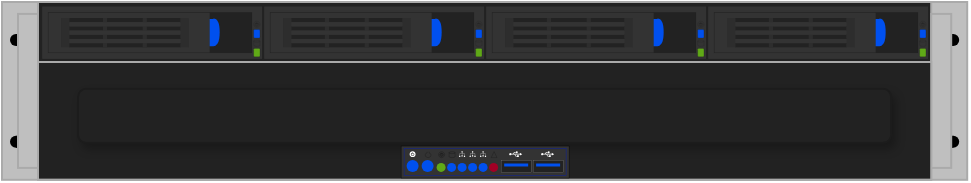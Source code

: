 <mxfile version="24.4.0" type="device">
  <diagram name="Page-1" id="KZN-zyBD-0XipZeYQRDT">
    <mxGraphModel dx="572" dy="331" grid="1" gridSize="10" guides="1" tooltips="1" connect="1" arrows="1" fold="1" page="1" pageScale="1" pageWidth="500" pageHeight="200" math="0" shadow="0">
      <root>
        <mxCell id="0" />
        <mxCell id="1" parent="0" />
        <mxCell id="yyGTJ8SKnHVZ-51QReyp-6704" value="" style="group" vertex="1" connectable="0" parent="1">
          <mxGeometry x="9" y="56" width="482.6" height="88.9" as="geometry" />
        </mxCell>
        <mxCell id="9eh16xiQdjSHdPkHuFP6-378" value="" style="rounded=0;whiteSpace=wrap;html=1;strokeColor=#aaaaaa;fillColor=#bfbfbf;strokeWidth=1;container=0;part=1;movable=1;resizable=1;rotatable=1;deletable=1;editable=1;locked=0;connectable=1;" parent="yyGTJ8SKnHVZ-51QReyp-6704" vertex="1">
          <mxGeometry width="482.6" height="88.9" as="geometry" />
        </mxCell>
        <mxCell id="9eh16xiQdjSHdPkHuFP6-379" value="" style="rounded=0;whiteSpace=wrap;html=1;strokeColor=#aaaaaa;fillColor=#222222;strokeWidth=1;movable=1;resizable=1;rotatable=1;deletable=1;editable=1;locked=0;connectable=1;container=0;" parent="yyGTJ8SKnHVZ-51QReyp-6704" vertex="1">
          <mxGeometry x="18" width="446.6" height="88.9" as="geometry" />
        </mxCell>
        <mxCell id="yyGTJ8SKnHVZ-51QReyp-1" value="" style="group" vertex="1" connectable="0" parent="yyGTJ8SKnHVZ-51QReyp-6704">
          <mxGeometry x="4" y="5.95" width="14.0" height="77" as="geometry" />
        </mxCell>
        <mxCell id="jP2WbbBxQBNUkDRbYnSl-226" value="" style="group" parent="yyGTJ8SKnHVZ-51QReyp-1" vertex="1" connectable="0">
          <mxGeometry x="0.004" y="60.95" width="10" height="6" as="geometry" />
        </mxCell>
        <mxCell id="jP2WbbBxQBNUkDRbYnSl-227" value="" style="rounded=0;whiteSpace=wrap;html=1;fillColor=#000000;fontColor=#ffffff;strokeColor=none;container=0;" parent="jP2WbbBxQBNUkDRbYnSl-226" vertex="1">
          <mxGeometry x="3" width="4" height="6" as="geometry" />
        </mxCell>
        <mxCell id="jP2WbbBxQBNUkDRbYnSl-228" value="" style="ellipse;whiteSpace=wrap;html=1;aspect=fixed;strokeColor=none;fillColor=#000000;" parent="jP2WbbBxQBNUkDRbYnSl-226" vertex="1">
          <mxGeometry x="4" width="6" height="6" as="geometry" />
        </mxCell>
        <mxCell id="jP2WbbBxQBNUkDRbYnSl-229" value="" style="ellipse;whiteSpace=wrap;html=1;aspect=fixed;strokeColor=none;fillColor=#000000;" parent="jP2WbbBxQBNUkDRbYnSl-226" vertex="1">
          <mxGeometry width="6" height="6" as="geometry" />
        </mxCell>
        <mxCell id="jP2WbbBxQBNUkDRbYnSl-230" value="" style="group" parent="yyGTJ8SKnHVZ-51QReyp-1" vertex="1" connectable="0">
          <mxGeometry y="10.05" width="10" height="6" as="geometry" />
        </mxCell>
        <mxCell id="jP2WbbBxQBNUkDRbYnSl-231" value="" style="rounded=0;whiteSpace=wrap;html=1;fillColor=#000000;fontColor=#ffffff;strokeColor=none;container=0;" parent="jP2WbbBxQBNUkDRbYnSl-230" vertex="1">
          <mxGeometry x="3" width="4" height="6" as="geometry" />
        </mxCell>
        <mxCell id="jP2WbbBxQBNUkDRbYnSl-232" value="" style="ellipse;whiteSpace=wrap;html=1;aspect=fixed;strokeColor=none;fillColor=#000000;" parent="jP2WbbBxQBNUkDRbYnSl-230" vertex="1">
          <mxGeometry x="4" width="6" height="6" as="geometry" />
        </mxCell>
        <mxCell id="jP2WbbBxQBNUkDRbYnSl-233" value="" style="ellipse;whiteSpace=wrap;html=1;aspect=fixed;strokeColor=none;fillColor=#000000;" parent="jP2WbbBxQBNUkDRbYnSl-230" vertex="1">
          <mxGeometry width="6" height="6" as="geometry" />
        </mxCell>
        <mxCell id="jP2WbbBxQBNUkDRbYnSl-206" value="" style="rounded=0;whiteSpace=wrap;html=1;strokeColor=#aaaaaa;fillColor=#bfbfbf;strokeWidth=1;movable=1;resizable=1;rotatable=1;deletable=1;editable=1;locked=0;connectable=1;container=0;" parent="yyGTJ8SKnHVZ-51QReyp-1" vertex="1">
          <mxGeometry x="4.0" width="10" height="77" as="geometry" />
        </mxCell>
        <mxCell id="yyGTJ8SKnHVZ-51QReyp-3" value="" style="group" vertex="1" connectable="0" parent="yyGTJ8SKnHVZ-51QReyp-6704">
          <mxGeometry x="468.596" y="16" width="10" height="6" as="geometry" />
        </mxCell>
        <mxCell id="yyGTJ8SKnHVZ-51QReyp-4" value="" style="rounded=0;whiteSpace=wrap;html=1;fillColor=#000000;fontColor=#ffffff;strokeColor=none;container=0;" vertex="1" parent="yyGTJ8SKnHVZ-51QReyp-3">
          <mxGeometry x="3" width="4" height="6" as="geometry" />
        </mxCell>
        <mxCell id="yyGTJ8SKnHVZ-51QReyp-5" value="" style="ellipse;whiteSpace=wrap;html=1;aspect=fixed;strokeColor=none;fillColor=#000000;" vertex="1" parent="yyGTJ8SKnHVZ-51QReyp-3">
          <mxGeometry x="4" width="6" height="6" as="geometry" />
        </mxCell>
        <mxCell id="yyGTJ8SKnHVZ-51QReyp-6" value="" style="ellipse;whiteSpace=wrap;html=1;aspect=fixed;strokeColor=none;fillColor=#000000;" vertex="1" parent="yyGTJ8SKnHVZ-51QReyp-3">
          <mxGeometry width="6" height="6" as="geometry" />
        </mxCell>
        <mxCell id="yyGTJ8SKnHVZ-51QReyp-7" value="" style="group" vertex="1" connectable="0" parent="yyGTJ8SKnHVZ-51QReyp-6704">
          <mxGeometry x="468.6" y="66.9" width="10" height="6" as="geometry" />
        </mxCell>
        <mxCell id="yyGTJ8SKnHVZ-51QReyp-8" value="" style="rounded=0;whiteSpace=wrap;html=1;fillColor=#000000;fontColor=#ffffff;strokeColor=none;container=0;" vertex="1" parent="yyGTJ8SKnHVZ-51QReyp-7">
          <mxGeometry x="3" width="4" height="6" as="geometry" />
        </mxCell>
        <mxCell id="yyGTJ8SKnHVZ-51QReyp-9" value="" style="ellipse;whiteSpace=wrap;html=1;aspect=fixed;strokeColor=none;fillColor=#000000;" vertex="1" parent="yyGTJ8SKnHVZ-51QReyp-7">
          <mxGeometry x="4" width="6" height="6" as="geometry" />
        </mxCell>
        <mxCell id="yyGTJ8SKnHVZ-51QReyp-10" value="" style="ellipse;whiteSpace=wrap;html=1;aspect=fixed;strokeColor=none;fillColor=#000000;" vertex="1" parent="yyGTJ8SKnHVZ-51QReyp-7">
          <mxGeometry width="6" height="6" as="geometry" />
        </mxCell>
        <mxCell id="yyGTJ8SKnHVZ-51QReyp-11" value="" style="rounded=0;whiteSpace=wrap;html=1;strokeColor=#aaaaaa;fillColor=#bfbfbf;strokeWidth=1;movable=1;resizable=1;rotatable=1;deletable=1;editable=1;locked=0;connectable=1;container=0;" vertex="1" parent="yyGTJ8SKnHVZ-51QReyp-6704">
          <mxGeometry x="464.6" y="5.95" width="10" height="77" as="geometry" />
        </mxCell>
        <mxCell id="yyGTJ8SKnHVZ-51QReyp-12" value="" style="group" vertex="1" connectable="0" parent="yyGTJ8SKnHVZ-51QReyp-6704">
          <mxGeometry x="19.83" y="2" width="442.95" height="26.179" as="geometry" />
        </mxCell>
        <mxCell id="jP2WbbBxQBNUkDRbYnSl-509" value="" style="rounded=0;whiteSpace=wrap;html=1;strokeColor=none;fillColor=#333333;strokeWidth=0.5;movable=1;resizable=1;rotatable=1;deletable=1;editable=1;locked=0;connectable=1;container=0;" parent="yyGTJ8SKnHVZ-51QReyp-12" vertex="1">
          <mxGeometry width="109.952" height="26.179" as="geometry" />
        </mxCell>
        <mxCell id="jP2WbbBxQBNUkDRbYnSl-510" value="" style="rounded=0;whiteSpace=wrap;html=1;strokeColor=#222222;fillColor=#222222;strokeWidth=0.5;movable=1;resizable=1;rotatable=1;deletable=1;editable=1;locked=0;connectable=1;container=0;" parent="yyGTJ8SKnHVZ-51QReyp-12" vertex="1">
          <mxGeometry x="3.141" y="3.142" width="101.575" height="19.896" as="geometry" />
        </mxCell>
        <mxCell id="jP2WbbBxQBNUkDRbYnSl-511" value="" style="rounded=1;whiteSpace=wrap;html=1;strokeColor=#222222;rotation=0;fillColor=#60a917;fontColor=#ffffff;movable=1;resizable=1;rotatable=1;deletable=1;editable=1;locked=0;connectable=1;container=0;direction=south;strokeWidth=0.1;" parent="yyGTJ8SKnHVZ-51QReyp-12" vertex="1">
          <mxGeometry x="105.763" y="20.943" width="3.141" height="4.189" as="geometry" />
        </mxCell>
        <mxCell id="jP2WbbBxQBNUkDRbYnSl-512" value="" style="rounded=1;whiteSpace=wrap;html=1;strokeColor=#222222;rotation=0;fillColor=#0050ef;fontColor=#ffffff;movable=1;resizable=1;rotatable=1;deletable=1;editable=1;locked=0;connectable=1;container=0;direction=south;strokeWidth=0.1;" parent="yyGTJ8SKnHVZ-51QReyp-12" vertex="1">
          <mxGeometry x="105.763" y="11.519" width="3.141" height="4.189" as="geometry" />
        </mxCell>
        <mxCell id="jP2WbbBxQBNUkDRbYnSl-513" value="" style="rounded=1;whiteSpace=wrap;html=1;strokeColor=none;fillColor=#0050ef;strokeWidth=0.5;fontColor=#ffffff;glass=0;movable=1;resizable=1;rotatable=1;deletable=1;editable=1;locked=0;connectable=1;container=0;" parent="yyGTJ8SKnHVZ-51QReyp-12" vertex="1">
          <mxGeometry x="78.537" y="6.283" width="8.377" height="13.613" as="geometry" />
        </mxCell>
        <mxCell id="jP2WbbBxQBNUkDRbYnSl-514" value="" style="shape=or;whiteSpace=wrap;html=1;fillColor=#0050ef;fontColor=#ffffff;strokeColor=none;movable=1;resizable=1;rotatable=1;deletable=1;editable=1;locked=0;connectable=1;container=0;" parent="yyGTJ8SKnHVZ-51QReyp-12" vertex="1">
          <mxGeometry x="85.867" y="6.283" width="3.141" height="13.613" as="geometry" />
        </mxCell>
        <mxCell id="jP2WbbBxQBNUkDRbYnSl-515" value="" style="sketch=0;html=1;strokeColor=#222222;shadow=0;fillColor=none;verticalAlign=top;labelPosition=center;verticalLabelPosition=bottom;shape=mxgraph.gcp2.a7_power;gradientColor=none;strokeWidth=0.1;movable=1;resizable=1;rotatable=1;deletable=1;editable=1;locked=0;connectable=1;container=0;" parent="yyGTJ8SKnHVZ-51QReyp-12" vertex="1">
          <mxGeometry x="105.763" y="7.33" width="3.141" height="3.142" as="geometry" />
        </mxCell>
        <mxCell id="jP2WbbBxQBNUkDRbYnSl-516" value="" style="strokeWidth=0.1;html=1;shape=mxgraph.flowchart.database;whiteSpace=wrap;strokeColor=#222222;fillColor=none;movable=1;resizable=1;rotatable=1;deletable=1;editable=1;locked=0;connectable=1;container=0;" parent="yyGTJ8SKnHVZ-51QReyp-12" vertex="1">
          <mxGeometry x="105.763" y="16.755" width="3.141" height="3.142" as="geometry" />
        </mxCell>
        <mxCell id="jP2WbbBxQBNUkDRbYnSl-517" value="" style="rounded=0;whiteSpace=wrap;html=1;strokeColor=none;fillColor=#333333;strokeWidth=0.5;movable=1;resizable=1;rotatable=1;deletable=1;editable=1;locked=0;connectable=1;container=0;" parent="yyGTJ8SKnHVZ-51QReyp-12" vertex="1">
          <mxGeometry x="3.141" y="3.142" width="80.632" height="19.896" as="geometry" />
        </mxCell>
        <mxCell id="jP2WbbBxQBNUkDRbYnSl-518" value="" style="rounded=0;whiteSpace=wrap;html=1;strokeColor=none;fillColor=#2D2D2D;strokeWidth=0.2;movable=1;resizable=1;rotatable=1;deletable=1;editable=1;locked=0;connectable=1;container=0;" parent="yyGTJ8SKnHVZ-51QReyp-12" vertex="1">
          <mxGeometry x="69.113" y="5.759" width="4.189" height="14.66" as="geometry" />
        </mxCell>
        <mxCell id="jP2WbbBxQBNUkDRbYnSl-519" value="" style="rounded=0;whiteSpace=wrap;html=1;strokeColor=none;fillColor=#2D2D2D;strokeWidth=0.2;movable=1;resizable=1;rotatable=1;deletable=1;editable=1;locked=0;connectable=1;container=0;" parent="yyGTJ8SKnHVZ-51QReyp-12" vertex="1">
          <mxGeometry x="9.424" y="5.759" width="4.189" height="14.66" as="geometry" />
        </mxCell>
        <mxCell id="jP2WbbBxQBNUkDRbYnSl-520" value="" style="rounded=0;whiteSpace=wrap;html=1;strokeColor=none;fillColor=#222222;strokeWidth=0.2;movable=1;resizable=1;rotatable=1;deletable=1;editable=1;locked=0;connectable=1;container=0;" parent="yyGTJ8SKnHVZ-51QReyp-12" vertex="1">
          <mxGeometry x="13.613" y="5.759" width="55.5" height="2.094" as="geometry" />
        </mxCell>
        <mxCell id="jP2WbbBxQBNUkDRbYnSl-521" value="" style="rounded=0;whiteSpace=wrap;html=1;strokeColor=none;fillColor=#222222;strokeWidth=0.2;movable=1;resizable=1;rotatable=1;deletable=1;editable=1;locked=0;connectable=1;container=0;" parent="yyGTJ8SKnHVZ-51QReyp-12" vertex="1">
          <mxGeometry x="13.613" y="9.948" width="55.5" height="2.094" as="geometry" />
        </mxCell>
        <mxCell id="jP2WbbBxQBNUkDRbYnSl-522" value="" style="rounded=0;whiteSpace=wrap;html=1;strokeColor=none;fillColor=#222222;strokeWidth=0.2;movable=1;resizable=1;rotatable=1;deletable=1;editable=1;locked=0;connectable=1;container=0;" parent="yyGTJ8SKnHVZ-51QReyp-12" vertex="1">
          <mxGeometry x="13.613" y="14.137" width="55.5" height="2.094" as="geometry" />
        </mxCell>
        <mxCell id="jP2WbbBxQBNUkDRbYnSl-523" value="" style="rounded=0;whiteSpace=wrap;html=1;strokeColor=none;fillColor=#222222;strokeWidth=0.2;movable=1;resizable=1;rotatable=1;deletable=1;editable=1;locked=0;connectable=1;container=0;" parent="yyGTJ8SKnHVZ-51QReyp-12" vertex="1">
          <mxGeometry x="13.613" y="18.325" width="55.5" height="2.094" as="geometry" />
        </mxCell>
        <mxCell id="jP2WbbBxQBNUkDRbYnSl-524" value="" style="rounded=0;whiteSpace=wrap;html=1;strokeColor=none;fillColor=#2D2D2D;strokeWidth=0.2;movable=1;resizable=1;rotatable=1;deletable=1;editable=1;locked=0;connectable=1;container=0;" parent="yyGTJ8SKnHVZ-51QReyp-12" vertex="1">
          <mxGeometry x="30.368" y="5.759" width="2.094" height="14.66" as="geometry" />
        </mxCell>
        <mxCell id="jP2WbbBxQBNUkDRbYnSl-525" value="" style="rounded=0;whiteSpace=wrap;html=1;strokeColor=none;fillColor=#2D2D2D;strokeWidth=0.2;movable=1;resizable=1;rotatable=1;deletable=1;editable=1;locked=0;connectable=1;container=0;" parent="yyGTJ8SKnHVZ-51QReyp-12" vertex="1">
          <mxGeometry x="50.264" y="5.759" width="2.094" height="14.66" as="geometry" />
        </mxCell>
        <mxCell id="jP2WbbBxQBNUkDRbYnSl-526" value="" style="rounded=0;whiteSpace=wrap;html=1;strokeColor=none;fillColor=#333333;strokeWidth=0.5;movable=1;resizable=1;rotatable=1;deletable=1;editable=1;locked=0;connectable=1;container=0;" parent="yyGTJ8SKnHVZ-51QReyp-12" vertex="1">
          <mxGeometry x="13.613" y="16.231" width="55.5" height="2.094" as="geometry" />
        </mxCell>
        <mxCell id="jP2WbbBxQBNUkDRbYnSl-527" value="" style="rounded=0;whiteSpace=wrap;html=1;strokeColor=none;fillColor=#333333;strokeWidth=0.5;movable=1;resizable=1;rotatable=1;deletable=1;editable=1;locked=0;connectable=1;container=0;" parent="yyGTJ8SKnHVZ-51QReyp-12" vertex="1">
          <mxGeometry x="13.613" y="12.042" width="55.5" height="2.094" as="geometry" />
        </mxCell>
        <mxCell id="jP2WbbBxQBNUkDRbYnSl-528" value="" style="rounded=0;whiteSpace=wrap;html=1;strokeColor=none;fillColor=#333333;strokeWidth=0.5;movable=1;resizable=1;rotatable=1;deletable=1;editable=1;locked=0;connectable=1;container=0;" parent="yyGTJ8SKnHVZ-51QReyp-12" vertex="1">
          <mxGeometry x="13.613" y="7.854" width="55.5" height="2.094" as="geometry" />
        </mxCell>
        <mxCell id="jP2WbbBxQBNUkDRbYnSl-530" value="" style="rounded=0;whiteSpace=wrap;html=1;strokeColor=none;fillColor=#333333;strokeWidth=0.5;movable=1;resizable=1;rotatable=1;deletable=1;editable=1;locked=0;connectable=1;container=0;" parent="yyGTJ8SKnHVZ-51QReyp-12" vertex="1">
          <mxGeometry x="110.999" width="109.952" height="26.179" as="geometry" />
        </mxCell>
        <mxCell id="jP2WbbBxQBNUkDRbYnSl-531" value="" style="rounded=0;whiteSpace=wrap;html=1;strokeColor=#222222;fillColor=#222222;strokeWidth=0.5;movable=1;resizable=1;rotatable=1;deletable=1;editable=1;locked=0;connectable=1;container=0;" parent="yyGTJ8SKnHVZ-51QReyp-12" vertex="1">
          <mxGeometry x="114.141" y="3.142" width="101.575" height="19.896" as="geometry" />
        </mxCell>
        <mxCell id="jP2WbbBxQBNUkDRbYnSl-532" value="" style="rounded=1;whiteSpace=wrap;html=1;strokeColor=#222222;rotation=0;fillColor=#60a917;fontColor=#ffffff;movable=1;resizable=1;rotatable=1;deletable=1;editable=1;locked=0;connectable=1;container=0;direction=south;strokeWidth=0.1;" parent="yyGTJ8SKnHVZ-51QReyp-12" vertex="1">
          <mxGeometry x="216.763" y="20.943" width="3.141" height="4.189" as="geometry" />
        </mxCell>
        <mxCell id="jP2WbbBxQBNUkDRbYnSl-533" value="" style="rounded=1;whiteSpace=wrap;html=1;strokeColor=#222222;rotation=0;fillColor=#0050ef;fontColor=#ffffff;movable=1;resizable=1;rotatable=1;deletable=1;editable=1;locked=0;connectable=1;container=0;direction=south;strokeWidth=0.1;" parent="yyGTJ8SKnHVZ-51QReyp-12" vertex="1">
          <mxGeometry x="216.763" y="11.519" width="3.141" height="4.189" as="geometry" />
        </mxCell>
        <mxCell id="jP2WbbBxQBNUkDRbYnSl-534" value="" style="rounded=1;whiteSpace=wrap;html=1;strokeColor=none;fillColor=#0050ef;strokeWidth=0.5;fontColor=#ffffff;glass=0;movable=1;resizable=1;rotatable=1;deletable=1;editable=1;locked=0;connectable=1;container=0;" parent="yyGTJ8SKnHVZ-51QReyp-12" vertex="1">
          <mxGeometry x="189.537" y="6.283" width="8.377" height="13.613" as="geometry" />
        </mxCell>
        <mxCell id="jP2WbbBxQBNUkDRbYnSl-535" value="" style="shape=or;whiteSpace=wrap;html=1;fillColor=#0050ef;fontColor=#ffffff;strokeColor=none;movable=1;resizable=1;rotatable=1;deletable=1;editable=1;locked=0;connectable=1;container=0;" parent="yyGTJ8SKnHVZ-51QReyp-12" vertex="1">
          <mxGeometry x="196.867" y="6.283" width="3.141" height="13.613" as="geometry" />
        </mxCell>
        <mxCell id="jP2WbbBxQBNUkDRbYnSl-536" value="" style="sketch=0;html=1;strokeColor=#222222;shadow=0;fillColor=none;verticalAlign=top;labelPosition=center;verticalLabelPosition=bottom;shape=mxgraph.gcp2.a7_power;gradientColor=none;strokeWidth=0.1;movable=1;resizable=1;rotatable=1;deletable=1;editable=1;locked=0;connectable=1;container=0;" parent="yyGTJ8SKnHVZ-51QReyp-12" vertex="1">
          <mxGeometry x="216.763" y="7.33" width="3.141" height="3.142" as="geometry" />
        </mxCell>
        <mxCell id="jP2WbbBxQBNUkDRbYnSl-537" value="" style="strokeWidth=0.1;html=1;shape=mxgraph.flowchart.database;whiteSpace=wrap;strokeColor=#222222;fillColor=none;movable=1;resizable=1;rotatable=1;deletable=1;editable=1;locked=0;connectable=1;container=0;" parent="yyGTJ8SKnHVZ-51QReyp-12" vertex="1">
          <mxGeometry x="216.763" y="16.755" width="3.141" height="3.142" as="geometry" />
        </mxCell>
        <mxCell id="jP2WbbBxQBNUkDRbYnSl-538" value="" style="rounded=0;whiteSpace=wrap;html=1;strokeColor=none;fillColor=#333333;strokeWidth=0.5;movable=1;resizable=1;rotatable=1;deletable=1;editable=1;locked=0;connectable=1;container=0;" parent="yyGTJ8SKnHVZ-51QReyp-12" vertex="1">
          <mxGeometry x="114.141" y="3.142" width="80.632" height="19.896" as="geometry" />
        </mxCell>
        <mxCell id="jP2WbbBxQBNUkDRbYnSl-539" value="" style="rounded=0;whiteSpace=wrap;html=1;strokeColor=none;fillColor=#2D2D2D;strokeWidth=0.2;movable=1;resizable=1;rotatable=1;deletable=1;editable=1;locked=0;connectable=1;container=0;" parent="yyGTJ8SKnHVZ-51QReyp-12" vertex="1">
          <mxGeometry x="180.112" y="5.759" width="4.189" height="14.66" as="geometry" />
        </mxCell>
        <mxCell id="jP2WbbBxQBNUkDRbYnSl-540" value="" style="rounded=0;whiteSpace=wrap;html=1;strokeColor=none;fillColor=#2D2D2D;strokeWidth=0.2;movable=1;resizable=1;rotatable=1;deletable=1;editable=1;locked=0;connectable=1;container=0;" parent="yyGTJ8SKnHVZ-51QReyp-12" vertex="1">
          <mxGeometry x="120.424" y="5.759" width="4.189" height="14.66" as="geometry" />
        </mxCell>
        <mxCell id="jP2WbbBxQBNUkDRbYnSl-541" value="" style="rounded=0;whiteSpace=wrap;html=1;strokeColor=none;fillColor=#222222;strokeWidth=0.2;movable=1;resizable=1;rotatable=1;deletable=1;editable=1;locked=0;connectable=1;container=0;" parent="yyGTJ8SKnHVZ-51QReyp-12" vertex="1">
          <mxGeometry x="124.612" y="5.759" width="55.5" height="2.094" as="geometry" />
        </mxCell>
        <mxCell id="jP2WbbBxQBNUkDRbYnSl-542" value="" style="rounded=0;whiteSpace=wrap;html=1;strokeColor=none;fillColor=#222222;strokeWidth=0.2;movable=1;resizable=1;rotatable=1;deletable=1;editable=1;locked=0;connectable=1;container=0;" parent="yyGTJ8SKnHVZ-51QReyp-12" vertex="1">
          <mxGeometry x="124.612" y="9.948" width="55.5" height="2.094" as="geometry" />
        </mxCell>
        <mxCell id="jP2WbbBxQBNUkDRbYnSl-543" value="" style="rounded=0;whiteSpace=wrap;html=1;strokeColor=none;fillColor=#222222;strokeWidth=0.2;movable=1;resizable=1;rotatable=1;deletable=1;editable=1;locked=0;connectable=1;container=0;" parent="yyGTJ8SKnHVZ-51QReyp-12" vertex="1">
          <mxGeometry x="124.612" y="14.137" width="55.5" height="2.094" as="geometry" />
        </mxCell>
        <mxCell id="jP2WbbBxQBNUkDRbYnSl-544" value="" style="rounded=0;whiteSpace=wrap;html=1;strokeColor=none;fillColor=#222222;strokeWidth=0.2;movable=1;resizable=1;rotatable=1;deletable=1;editable=1;locked=0;connectable=1;container=0;" parent="yyGTJ8SKnHVZ-51QReyp-12" vertex="1">
          <mxGeometry x="124.612" y="18.325" width="55.5" height="2.094" as="geometry" />
        </mxCell>
        <mxCell id="jP2WbbBxQBNUkDRbYnSl-545" value="" style="rounded=0;whiteSpace=wrap;html=1;strokeColor=none;fillColor=#2D2D2D;strokeWidth=0.2;movable=1;resizable=1;rotatable=1;deletable=1;editable=1;locked=0;connectable=1;container=0;" parent="yyGTJ8SKnHVZ-51QReyp-12" vertex="1">
          <mxGeometry x="141.367" y="5.759" width="2.094" height="14.66" as="geometry" />
        </mxCell>
        <mxCell id="jP2WbbBxQBNUkDRbYnSl-546" value="" style="rounded=0;whiteSpace=wrap;html=1;strokeColor=none;fillColor=#2D2D2D;strokeWidth=0.2;movable=1;resizable=1;rotatable=1;deletable=1;editable=1;locked=0;connectable=1;container=0;" parent="yyGTJ8SKnHVZ-51QReyp-12" vertex="1">
          <mxGeometry x="161.263" y="5.759" width="2.094" height="14.66" as="geometry" />
        </mxCell>
        <mxCell id="jP2WbbBxQBNUkDRbYnSl-547" value="" style="rounded=0;whiteSpace=wrap;html=1;strokeColor=none;fillColor=#333333;strokeWidth=0.5;movable=1;resizable=1;rotatable=1;deletable=1;editable=1;locked=0;connectable=1;container=0;" parent="yyGTJ8SKnHVZ-51QReyp-12" vertex="1">
          <mxGeometry x="124.612" y="16.231" width="55.5" height="2.094" as="geometry" />
        </mxCell>
        <mxCell id="jP2WbbBxQBNUkDRbYnSl-548" value="" style="rounded=0;whiteSpace=wrap;html=1;strokeColor=none;fillColor=#333333;strokeWidth=0.5;movable=1;resizable=1;rotatable=1;deletable=1;editable=1;locked=0;connectable=1;container=0;" parent="yyGTJ8SKnHVZ-51QReyp-12" vertex="1">
          <mxGeometry x="124.612" y="12.042" width="55.5" height="2.094" as="geometry" />
        </mxCell>
        <mxCell id="jP2WbbBxQBNUkDRbYnSl-549" value="" style="rounded=0;whiteSpace=wrap;html=1;strokeColor=none;fillColor=#333333;strokeWidth=0.5;movable=1;resizable=1;rotatable=1;deletable=1;editable=1;locked=0;connectable=1;container=0;" parent="yyGTJ8SKnHVZ-51QReyp-12" vertex="1">
          <mxGeometry x="124.612" y="7.854" width="55.5" height="2.094" as="geometry" />
        </mxCell>
        <mxCell id="jP2WbbBxQBNUkDRbYnSl-551" value="" style="rounded=0;whiteSpace=wrap;html=1;strokeColor=none;fillColor=#333333;strokeWidth=0.5;movable=1;resizable=1;rotatable=1;deletable=1;editable=1;locked=0;connectable=1;container=0;" parent="yyGTJ8SKnHVZ-51QReyp-12" vertex="1">
          <mxGeometry x="221.999" width="109.952" height="26.179" as="geometry" />
        </mxCell>
        <mxCell id="jP2WbbBxQBNUkDRbYnSl-552" value="" style="rounded=0;whiteSpace=wrap;html=1;strokeColor=#222222;fillColor=#222222;strokeWidth=0.5;movable=1;resizable=1;rotatable=1;deletable=1;editable=1;locked=0;connectable=1;container=0;" parent="yyGTJ8SKnHVZ-51QReyp-12" vertex="1">
          <mxGeometry x="225.14" y="3.142" width="101.575" height="19.896" as="geometry" />
        </mxCell>
        <mxCell id="jP2WbbBxQBNUkDRbYnSl-553" value="" style="rounded=1;whiteSpace=wrap;html=1;strokeColor=#222222;rotation=0;fillColor=#60a917;fontColor=#ffffff;movable=1;resizable=1;rotatable=1;deletable=1;editable=1;locked=0;connectable=1;container=0;direction=south;strokeWidth=0.1;" parent="yyGTJ8SKnHVZ-51QReyp-12" vertex="1">
          <mxGeometry x="327.762" y="20.943" width="3.141" height="4.189" as="geometry" />
        </mxCell>
        <mxCell id="jP2WbbBxQBNUkDRbYnSl-554" value="" style="rounded=1;whiteSpace=wrap;html=1;strokeColor=#222222;rotation=0;fillColor=#0050ef;fontColor=#ffffff;movable=1;resizable=1;rotatable=1;deletable=1;editable=1;locked=0;connectable=1;container=0;direction=south;strokeWidth=0.1;" parent="yyGTJ8SKnHVZ-51QReyp-12" vertex="1">
          <mxGeometry x="327.762" y="11.519" width="3.141" height="4.189" as="geometry" />
        </mxCell>
        <mxCell id="jP2WbbBxQBNUkDRbYnSl-555" value="" style="rounded=1;whiteSpace=wrap;html=1;strokeColor=none;fillColor=#0050ef;strokeWidth=0.5;fontColor=#ffffff;glass=0;movable=1;resizable=1;rotatable=1;deletable=1;editable=1;locked=0;connectable=1;container=0;" parent="yyGTJ8SKnHVZ-51QReyp-12" vertex="1">
          <mxGeometry x="300.536" y="6.283" width="8.377" height="13.613" as="geometry" />
        </mxCell>
        <mxCell id="jP2WbbBxQBNUkDRbYnSl-556" value="" style="shape=or;whiteSpace=wrap;html=1;fillColor=#0050ef;fontColor=#ffffff;strokeColor=none;movable=1;resizable=1;rotatable=1;deletable=1;editable=1;locked=0;connectable=1;container=0;" parent="yyGTJ8SKnHVZ-51QReyp-12" vertex="1">
          <mxGeometry x="307.866" y="6.283" width="3.141" height="13.613" as="geometry" />
        </mxCell>
        <mxCell id="jP2WbbBxQBNUkDRbYnSl-557" value="" style="sketch=0;html=1;strokeColor=#222222;shadow=0;fillColor=none;verticalAlign=top;labelPosition=center;verticalLabelPosition=bottom;shape=mxgraph.gcp2.a7_power;gradientColor=none;strokeWidth=0.1;movable=1;resizable=1;rotatable=1;deletable=1;editable=1;locked=0;connectable=1;container=0;" parent="yyGTJ8SKnHVZ-51QReyp-12" vertex="1">
          <mxGeometry x="327.762" y="7.33" width="3.141" height="3.142" as="geometry" />
        </mxCell>
        <mxCell id="jP2WbbBxQBNUkDRbYnSl-558" value="" style="strokeWidth=0.1;html=1;shape=mxgraph.flowchart.database;whiteSpace=wrap;strokeColor=#222222;fillColor=none;movable=1;resizable=1;rotatable=1;deletable=1;editable=1;locked=0;connectable=1;container=0;" parent="yyGTJ8SKnHVZ-51QReyp-12" vertex="1">
          <mxGeometry x="327.762" y="16.755" width="3.141" height="3.142" as="geometry" />
        </mxCell>
        <mxCell id="jP2WbbBxQBNUkDRbYnSl-559" value="" style="rounded=0;whiteSpace=wrap;html=1;strokeColor=none;fillColor=#333333;strokeWidth=0.5;movable=1;resizable=1;rotatable=1;deletable=1;editable=1;locked=0;connectable=1;container=0;" parent="yyGTJ8SKnHVZ-51QReyp-12" vertex="1">
          <mxGeometry x="225.14" y="3.142" width="80.632" height="19.896" as="geometry" />
        </mxCell>
        <mxCell id="jP2WbbBxQBNUkDRbYnSl-560" value="" style="rounded=0;whiteSpace=wrap;html=1;strokeColor=none;fillColor=#2D2D2D;strokeWidth=0.2;movable=1;resizable=1;rotatable=1;deletable=1;editable=1;locked=0;connectable=1;container=0;" parent="yyGTJ8SKnHVZ-51QReyp-12" vertex="1">
          <mxGeometry x="291.111" y="5.759" width="4.189" height="14.66" as="geometry" />
        </mxCell>
        <mxCell id="jP2WbbBxQBNUkDRbYnSl-561" value="" style="rounded=0;whiteSpace=wrap;html=1;strokeColor=none;fillColor=#2D2D2D;strokeWidth=0.2;movable=1;resizable=1;rotatable=1;deletable=1;editable=1;locked=0;connectable=1;container=0;" parent="yyGTJ8SKnHVZ-51QReyp-12" vertex="1">
          <mxGeometry x="231.423" y="5.759" width="4.189" height="14.66" as="geometry" />
        </mxCell>
        <mxCell id="jP2WbbBxQBNUkDRbYnSl-562" value="" style="rounded=0;whiteSpace=wrap;html=1;strokeColor=none;fillColor=#222222;strokeWidth=0.2;movable=1;resizable=1;rotatable=1;deletable=1;editable=1;locked=0;connectable=1;container=0;" parent="yyGTJ8SKnHVZ-51QReyp-12" vertex="1">
          <mxGeometry x="235.612" y="5.759" width="55.5" height="2.094" as="geometry" />
        </mxCell>
        <mxCell id="jP2WbbBxQBNUkDRbYnSl-563" value="" style="rounded=0;whiteSpace=wrap;html=1;strokeColor=none;fillColor=#222222;strokeWidth=0.2;movable=1;resizable=1;rotatable=1;deletable=1;editable=1;locked=0;connectable=1;container=0;" parent="yyGTJ8SKnHVZ-51QReyp-12" vertex="1">
          <mxGeometry x="235.612" y="9.948" width="55.5" height="2.094" as="geometry" />
        </mxCell>
        <mxCell id="jP2WbbBxQBNUkDRbYnSl-564" value="" style="rounded=0;whiteSpace=wrap;html=1;strokeColor=none;fillColor=#222222;strokeWidth=0.2;movable=1;resizable=1;rotatable=1;deletable=1;editable=1;locked=0;connectable=1;container=0;" parent="yyGTJ8SKnHVZ-51QReyp-12" vertex="1">
          <mxGeometry x="235.612" y="14.137" width="55.5" height="2.094" as="geometry" />
        </mxCell>
        <mxCell id="jP2WbbBxQBNUkDRbYnSl-565" value="" style="rounded=0;whiteSpace=wrap;html=1;strokeColor=none;fillColor=#222222;strokeWidth=0.2;movable=1;resizable=1;rotatable=1;deletable=1;editable=1;locked=0;connectable=1;container=0;" parent="yyGTJ8SKnHVZ-51QReyp-12" vertex="1">
          <mxGeometry x="235.612" y="18.325" width="55.5" height="2.094" as="geometry" />
        </mxCell>
        <mxCell id="jP2WbbBxQBNUkDRbYnSl-566" value="" style="rounded=0;whiteSpace=wrap;html=1;strokeColor=none;fillColor=#2D2D2D;strokeWidth=0.2;movable=1;resizable=1;rotatable=1;deletable=1;editable=1;locked=0;connectable=1;container=0;" parent="yyGTJ8SKnHVZ-51QReyp-12" vertex="1">
          <mxGeometry x="252.366" y="5.759" width="2.094" height="14.66" as="geometry" />
        </mxCell>
        <mxCell id="jP2WbbBxQBNUkDRbYnSl-567" value="" style="rounded=0;whiteSpace=wrap;html=1;strokeColor=none;fillColor=#2D2D2D;strokeWidth=0.2;movable=1;resizable=1;rotatable=1;deletable=1;editable=1;locked=0;connectable=1;container=0;" parent="yyGTJ8SKnHVZ-51QReyp-12" vertex="1">
          <mxGeometry x="272.262" y="5.759" width="2.094" height="14.66" as="geometry" />
        </mxCell>
        <mxCell id="jP2WbbBxQBNUkDRbYnSl-568" value="" style="rounded=0;whiteSpace=wrap;html=1;strokeColor=none;fillColor=#333333;strokeWidth=0.5;movable=1;resizable=1;rotatable=1;deletable=1;editable=1;locked=0;connectable=1;container=0;" parent="yyGTJ8SKnHVZ-51QReyp-12" vertex="1">
          <mxGeometry x="235.612" y="16.231" width="55.5" height="2.094" as="geometry" />
        </mxCell>
        <mxCell id="jP2WbbBxQBNUkDRbYnSl-569" value="" style="rounded=0;whiteSpace=wrap;html=1;strokeColor=none;fillColor=#333333;strokeWidth=0.5;movable=1;resizable=1;rotatable=1;deletable=1;editable=1;locked=0;connectable=1;container=0;" parent="yyGTJ8SKnHVZ-51QReyp-12" vertex="1">
          <mxGeometry x="235.612" y="12.042" width="55.5" height="2.094" as="geometry" />
        </mxCell>
        <mxCell id="jP2WbbBxQBNUkDRbYnSl-570" value="" style="rounded=0;whiteSpace=wrap;html=1;strokeColor=none;fillColor=#333333;strokeWidth=0.5;movable=1;resizable=1;rotatable=1;deletable=1;editable=1;locked=0;connectable=1;container=0;" parent="yyGTJ8SKnHVZ-51QReyp-12" vertex="1">
          <mxGeometry x="235.612" y="7.854" width="55.5" height="2.094" as="geometry" />
        </mxCell>
        <mxCell id="jP2WbbBxQBNUkDRbYnSl-572" value="" style="rounded=0;whiteSpace=wrap;html=1;strokeColor=none;fillColor=#333333;strokeWidth=0.5;movable=1;resizable=1;rotatable=1;deletable=1;editable=1;locked=0;connectable=1;container=0;" parent="yyGTJ8SKnHVZ-51QReyp-12" vertex="1">
          <mxGeometry x="332.998" width="109.952" height="26.179" as="geometry" />
        </mxCell>
        <mxCell id="jP2WbbBxQBNUkDRbYnSl-573" value="" style="rounded=0;whiteSpace=wrap;html=1;strokeColor=#222222;fillColor=#222222;strokeWidth=0.5;movable=1;resizable=1;rotatable=1;deletable=1;editable=1;locked=0;connectable=1;container=0;" parent="yyGTJ8SKnHVZ-51QReyp-12" vertex="1">
          <mxGeometry x="336.139" y="3.142" width="101.575" height="19.896" as="geometry" />
        </mxCell>
        <mxCell id="jP2WbbBxQBNUkDRbYnSl-574" value="" style="rounded=1;whiteSpace=wrap;html=1;strokeColor=#222222;rotation=0;fillColor=#60a917;fontColor=#ffffff;movable=1;resizable=1;rotatable=1;deletable=1;editable=1;locked=0;connectable=1;container=0;direction=south;strokeWidth=0.1;" parent="yyGTJ8SKnHVZ-51QReyp-12" vertex="1">
          <mxGeometry x="438.761" y="20.943" width="3.141" height="4.189" as="geometry" />
        </mxCell>
        <mxCell id="jP2WbbBxQBNUkDRbYnSl-575" value="" style="rounded=1;whiteSpace=wrap;html=1;strokeColor=#222222;rotation=0;fillColor=#0050ef;fontColor=#ffffff;movable=1;resizable=1;rotatable=1;deletable=1;editable=1;locked=0;connectable=1;container=0;direction=south;strokeWidth=0.1;" parent="yyGTJ8SKnHVZ-51QReyp-12" vertex="1">
          <mxGeometry x="438.761" y="11.519" width="3.141" height="4.189" as="geometry" />
        </mxCell>
        <mxCell id="jP2WbbBxQBNUkDRbYnSl-576" value="" style="rounded=1;whiteSpace=wrap;html=1;strokeColor=none;fillColor=#0050ef;strokeWidth=0.5;fontColor=#ffffff;glass=0;movable=1;resizable=1;rotatable=1;deletable=1;editable=1;locked=0;connectable=1;container=0;" parent="yyGTJ8SKnHVZ-51QReyp-12" vertex="1">
          <mxGeometry x="411.535" y="6.283" width="8.377" height="13.613" as="geometry" />
        </mxCell>
        <mxCell id="jP2WbbBxQBNUkDRbYnSl-577" value="" style="shape=or;whiteSpace=wrap;html=1;fillColor=#0050ef;fontColor=#ffffff;strokeColor=none;movable=1;resizable=1;rotatable=1;deletable=1;editable=1;locked=0;connectable=1;container=0;" parent="yyGTJ8SKnHVZ-51QReyp-12" vertex="1">
          <mxGeometry x="418.865" y="6.283" width="3.141" height="13.613" as="geometry" />
        </mxCell>
        <mxCell id="jP2WbbBxQBNUkDRbYnSl-578" value="" style="sketch=0;html=1;strokeColor=#222222;shadow=0;fillColor=none;verticalAlign=top;labelPosition=center;verticalLabelPosition=bottom;shape=mxgraph.gcp2.a7_power;gradientColor=none;strokeWidth=0.1;movable=1;resizable=1;rotatable=1;deletable=1;editable=1;locked=0;connectable=1;container=0;" parent="yyGTJ8SKnHVZ-51QReyp-12" vertex="1">
          <mxGeometry x="438.761" y="7.33" width="3.141" height="3.142" as="geometry" />
        </mxCell>
        <mxCell id="jP2WbbBxQBNUkDRbYnSl-579" value="" style="strokeWidth=0.1;html=1;shape=mxgraph.flowchart.database;whiteSpace=wrap;strokeColor=#222222;fillColor=none;movable=1;resizable=1;rotatable=1;deletable=1;editable=1;locked=0;connectable=1;container=0;" parent="yyGTJ8SKnHVZ-51QReyp-12" vertex="1">
          <mxGeometry x="438.761" y="16.755" width="3.141" height="3.142" as="geometry" />
        </mxCell>
        <mxCell id="jP2WbbBxQBNUkDRbYnSl-580" value="" style="rounded=0;whiteSpace=wrap;html=1;strokeColor=none;fillColor=#333333;strokeWidth=0.5;movable=1;resizable=1;rotatable=1;deletable=1;editable=1;locked=0;connectable=1;container=0;" parent="yyGTJ8SKnHVZ-51QReyp-12" vertex="1">
          <mxGeometry x="336.139" y="3.142" width="80.632" height="19.896" as="geometry" />
        </mxCell>
        <mxCell id="jP2WbbBxQBNUkDRbYnSl-581" value="" style="rounded=0;whiteSpace=wrap;html=1;strokeColor=none;fillColor=#2D2D2D;strokeWidth=0.2;movable=1;resizable=1;rotatable=1;deletable=1;editable=1;locked=0;connectable=1;container=0;" parent="yyGTJ8SKnHVZ-51QReyp-12" vertex="1">
          <mxGeometry x="402.111" y="5.759" width="4.189" height="14.66" as="geometry" />
        </mxCell>
        <mxCell id="jP2WbbBxQBNUkDRbYnSl-582" value="" style="rounded=0;whiteSpace=wrap;html=1;strokeColor=none;fillColor=#2D2D2D;strokeWidth=0.2;movable=1;resizable=1;rotatable=1;deletable=1;editable=1;locked=0;connectable=1;container=0;" parent="yyGTJ8SKnHVZ-51QReyp-12" vertex="1">
          <mxGeometry x="342.422" y="5.759" width="4.189" height="14.66" as="geometry" />
        </mxCell>
        <mxCell id="jP2WbbBxQBNUkDRbYnSl-583" value="" style="rounded=0;whiteSpace=wrap;html=1;strokeColor=none;fillColor=#222222;strokeWidth=0.2;movable=1;resizable=1;rotatable=1;deletable=1;editable=1;locked=0;connectable=1;container=0;" parent="yyGTJ8SKnHVZ-51QReyp-12" vertex="1">
          <mxGeometry x="346.611" y="5.759" width="55.5" height="2.094" as="geometry" />
        </mxCell>
        <mxCell id="jP2WbbBxQBNUkDRbYnSl-584" value="" style="rounded=0;whiteSpace=wrap;html=1;strokeColor=none;fillColor=#222222;strokeWidth=0.2;movable=1;resizable=1;rotatable=1;deletable=1;editable=1;locked=0;connectable=1;container=0;" parent="yyGTJ8SKnHVZ-51QReyp-12" vertex="1">
          <mxGeometry x="346.611" y="9.948" width="55.5" height="2.094" as="geometry" />
        </mxCell>
        <mxCell id="jP2WbbBxQBNUkDRbYnSl-585" value="" style="rounded=0;whiteSpace=wrap;html=1;strokeColor=none;fillColor=#222222;strokeWidth=0.2;movable=1;resizable=1;rotatable=1;deletable=1;editable=1;locked=0;connectable=1;container=0;" parent="yyGTJ8SKnHVZ-51QReyp-12" vertex="1">
          <mxGeometry x="346.611" y="14.137" width="55.5" height="2.094" as="geometry" />
        </mxCell>
        <mxCell id="jP2WbbBxQBNUkDRbYnSl-586" value="" style="rounded=0;whiteSpace=wrap;html=1;strokeColor=none;fillColor=#222222;strokeWidth=0.2;movable=1;resizable=1;rotatable=1;deletable=1;editable=1;locked=0;connectable=1;container=0;" parent="yyGTJ8SKnHVZ-51QReyp-12" vertex="1">
          <mxGeometry x="346.611" y="18.325" width="55.5" height="2.094" as="geometry" />
        </mxCell>
        <mxCell id="jP2WbbBxQBNUkDRbYnSl-587" value="" style="rounded=0;whiteSpace=wrap;html=1;strokeColor=none;fillColor=#2D2D2D;strokeWidth=0.2;movable=1;resizable=1;rotatable=1;deletable=1;editable=1;locked=0;connectable=1;container=0;" parent="yyGTJ8SKnHVZ-51QReyp-12" vertex="1">
          <mxGeometry x="363.366" y="5.759" width="2.094" height="14.66" as="geometry" />
        </mxCell>
        <mxCell id="jP2WbbBxQBNUkDRbYnSl-588" value="" style="rounded=0;whiteSpace=wrap;html=1;strokeColor=none;fillColor=#2D2D2D;strokeWidth=0.2;movable=1;resizable=1;rotatable=1;deletable=1;editable=1;locked=0;connectable=1;container=0;" parent="yyGTJ8SKnHVZ-51QReyp-12" vertex="1">
          <mxGeometry x="383.262" y="5.759" width="2.094" height="14.66" as="geometry" />
        </mxCell>
        <mxCell id="jP2WbbBxQBNUkDRbYnSl-589" value="" style="rounded=0;whiteSpace=wrap;html=1;strokeColor=none;fillColor=#333333;strokeWidth=0.5;movable=1;resizable=1;rotatable=1;deletable=1;editable=1;locked=0;connectable=1;container=0;" parent="yyGTJ8SKnHVZ-51QReyp-12" vertex="1">
          <mxGeometry x="346.611" y="16.231" width="55.5" height="2.094" as="geometry" />
        </mxCell>
        <mxCell id="jP2WbbBxQBNUkDRbYnSl-590" value="" style="rounded=0;whiteSpace=wrap;html=1;strokeColor=none;fillColor=#333333;strokeWidth=0.5;movable=1;resizable=1;rotatable=1;deletable=1;editable=1;locked=0;connectable=1;container=0;" parent="yyGTJ8SKnHVZ-51QReyp-12" vertex="1">
          <mxGeometry x="346.611" y="12.042" width="55.5" height="2.094" as="geometry" />
        </mxCell>
        <mxCell id="jP2WbbBxQBNUkDRbYnSl-591" value="" style="rounded=0;whiteSpace=wrap;html=1;strokeColor=none;fillColor=#333333;strokeWidth=0.5;movable=1;resizable=1;rotatable=1;deletable=1;editable=1;locked=0;connectable=1;container=0;" parent="yyGTJ8SKnHVZ-51QReyp-12" vertex="1">
          <mxGeometry x="346.611" y="7.854" width="55.5" height="2.094" as="geometry" />
        </mxCell>
        <mxCell id="yyGTJ8SKnHVZ-51QReyp-14" value="" style="rounded=0;whiteSpace=wrap;html=1;strokeColor=#aaaaaa;fillColor=#222222;strokeWidth=1;movable=1;resizable=1;rotatable=1;deletable=1;editable=1;locked=0;connectable=1;container=0;gradientColor=none;gradientDirection=radial;glass=0;shadow=0;" vertex="1" parent="yyGTJ8SKnHVZ-51QReyp-6704">
          <mxGeometry x="18" y="30" width="446.6" height="58.82" as="geometry" />
        </mxCell>
        <mxCell id="yyGTJ8SKnHVZ-51QReyp-6701" value="" style="rounded=1;whiteSpace=wrap;html=1;strokeColor=#1C1C1C;fillColor=#222222;strokeWidth=1;movable=1;resizable=1;rotatable=1;deletable=1;editable=1;locked=0;connectable=1;container=0;gradientColor=none;gradientDirection=radial;shadow=1;" vertex="1" parent="yyGTJ8SKnHVZ-51QReyp-6704">
          <mxGeometry x="38" y="43.41" width="406.6" height="27" as="geometry" />
        </mxCell>
        <mxCell id="yyGTJ8SKnHVZ-51QReyp-6703" value="" style="group" vertex="1" connectable="0" parent="yyGTJ8SKnHVZ-51QReyp-6704">
          <mxGeometry x="199.3" y="71.77" width="84" height="16" as="geometry" />
        </mxCell>
        <mxCell id="jP2WbbBxQBNUkDRbYnSl-595" value="" style="rounded=0;whiteSpace=wrap;html=1;strokeColor=#000000;fillColor=#333333;strokeWidth=0.2;container=0;movable=1;resizable=1;rotatable=1;deletable=1;editable=1;locked=0;connectable=1;" parent="yyGTJ8SKnHVZ-51QReyp-6703" vertex="1">
          <mxGeometry width="84" height="16" as="geometry" />
        </mxCell>
        <mxCell id="jP2WbbBxQBNUkDRbYnSl-596" value="" style="rounded=0;whiteSpace=wrap;html=1;strokeColor=#001DBC;fillColor=#333333;strokeWidth=0.2;container=0;fontColor=#ffffff;movable=1;resizable=1;rotatable=1;deletable=1;editable=1;locked=0;connectable=1;" parent="yyGTJ8SKnHVZ-51QReyp-6703" vertex="1">
          <mxGeometry x="1.5" y="1.347" width="81" height="13.304" as="geometry" />
        </mxCell>
        <mxCell id="jP2WbbBxQBNUkDRbYnSl-597" value="" style="ellipse;whiteSpace=wrap;html=1;strokeColor=none;fillColor=#60a917;fontColor=#ffffff;movable=1;resizable=1;rotatable=1;deletable=1;editable=1;locked=0;connectable=1;container=0;" parent="yyGTJ8SKnHVZ-51QReyp-6703" vertex="1">
          <mxGeometry x="18" y="8.739" width="4.5" height="4.435" as="geometry" />
        </mxCell>
        <mxCell id="jP2WbbBxQBNUkDRbYnSl-598" value="" style="ellipse;whiteSpace=wrap;html=1;strokeColor=none;fillColor=#0050ef;fontColor=#ffffff;movable=1;resizable=1;rotatable=1;deletable=1;editable=1;locked=0;connectable=1;container=0;" parent="yyGTJ8SKnHVZ-51QReyp-6703" vertex="1">
          <mxGeometry x="23.25" y="8.739" width="4.5" height="4.435" as="geometry" />
        </mxCell>
        <mxCell id="jP2WbbBxQBNUkDRbYnSl-599" value="" style="ellipse;whiteSpace=wrap;html=1;strokeColor=none;fillColor=#0050ef;fontColor=#ffffff;movable=1;resizable=1;rotatable=1;deletable=1;editable=1;locked=0;connectable=1;container=0;" parent="yyGTJ8SKnHVZ-51QReyp-6703" vertex="1">
          <mxGeometry x="28.5" y="8.739" width="4.5" height="4.435" as="geometry" />
        </mxCell>
        <mxCell id="jP2WbbBxQBNUkDRbYnSl-600" value="" style="ellipse;whiteSpace=wrap;html=1;strokeColor=none;fillColor=#0050ef;fontColor=#ffffff;movable=1;resizable=1;rotatable=1;deletable=1;editable=1;locked=0;connectable=1;container=0;" parent="yyGTJ8SKnHVZ-51QReyp-6703" vertex="1">
          <mxGeometry x="33.75" y="8.739" width="4.5" height="4.435" as="geometry" />
        </mxCell>
        <mxCell id="jP2WbbBxQBNUkDRbYnSl-601" value="" style="ellipse;whiteSpace=wrap;html=1;strokeColor=none;fillColor=#a20025;fontColor=#ffffff;movable=1;resizable=1;rotatable=1;deletable=1;editable=1;locked=0;connectable=1;container=0;" parent="yyGTJ8SKnHVZ-51QReyp-6703" vertex="1">
          <mxGeometry x="44.25" y="8.739" width="4.5" height="4.435" as="geometry" />
        </mxCell>
        <mxCell id="jP2WbbBxQBNUkDRbYnSl-602" value="" style="ellipse;whiteSpace=wrap;html=1;strokeColor=none;fillColor=#0050ef;fontColor=#ffffff;movable=1;resizable=1;rotatable=1;deletable=1;editable=1;locked=0;connectable=1;container=0;" parent="yyGTJ8SKnHVZ-51QReyp-6703" vertex="1">
          <mxGeometry x="39" y="8.739" width="4.5" height="4.435" as="geometry" />
        </mxCell>
        <mxCell id="jP2WbbBxQBNUkDRbYnSl-603" value="" style="ellipse;whiteSpace=wrap;html=1;strokeColor=none;fillColor=#0050ef;fontColor=#ffffff;movable=1;resizable=1;rotatable=1;deletable=1;editable=1;locked=0;connectable=1;container=0;" parent="yyGTJ8SKnHVZ-51QReyp-6703" vertex="1">
          <mxGeometry x="10.5" y="7.26" width="6" height="5.913" as="geometry" />
        </mxCell>
        <mxCell id="jP2WbbBxQBNUkDRbYnSl-604" value="" style="ellipse;whiteSpace=wrap;html=1;strokeColor=none;fillColor=#0050ef;fontColor=#ffffff;movable=1;resizable=1;rotatable=1;deletable=1;editable=1;locked=0;connectable=1;container=0;" parent="yyGTJ8SKnHVZ-51QReyp-6703" vertex="1">
          <mxGeometry x="3.0" y="7.26" width="6" height="5.913" as="geometry" />
        </mxCell>
        <mxCell id="jP2WbbBxQBNUkDRbYnSl-605" value="" style="sketch=0;pointerEvents=1;shadow=0;dashed=0;html=1;strokeColor=none;labelPosition=center;verticalLabelPosition=bottom;verticalAlign=top;align=center;fillColor=#FFFFFF;shape=mxgraph.mscae.enterprise.usb;movable=1;resizable=1;rotatable=1;deletable=1;editable=1;locked=0;connectable=1;container=0;" parent="yyGTJ8SKnHVZ-51QReyp-6703" vertex="1">
          <mxGeometry x="54.3" y="2.826" width="6.51" height="2.957" as="geometry" />
        </mxCell>
        <mxCell id="jP2WbbBxQBNUkDRbYnSl-606" value="" style="sketch=0;pointerEvents=1;shadow=0;dashed=0;html=1;strokeColor=none;labelPosition=center;verticalLabelPosition=bottom;verticalAlign=top;align=center;fillColor=#FFFFFF;shape=mxgraph.mscae.enterprise.usb;movable=1;resizable=1;rotatable=1;deletable=1;editable=1;locked=0;connectable=1;container=0;" parent="yyGTJ8SKnHVZ-51QReyp-6703" vertex="1">
          <mxGeometry x="70.26" y="2.826" width="6.51" height="2.957" as="geometry" />
        </mxCell>
        <mxCell id="jP2WbbBxQBNUkDRbYnSl-607" value="" style="sketch=0;html=1;strokeColor=none;shadow=0;fillColor=#FFFFFF;verticalAlign=top;labelPosition=center;verticalLabelPosition=bottom;shape=mxgraph.gcp2.a7_power;gradientColor=none;movable=1;resizable=1;rotatable=1;deletable=1;editable=1;locked=0;connectable=1;container=0;" parent="yyGTJ8SKnHVZ-51QReyp-6703" vertex="1">
          <mxGeometry x="4.5" y="2.826" width="3" height="2.957" as="geometry" />
        </mxCell>
        <mxCell id="jP2WbbBxQBNUkDRbYnSl-608" value="" style="verticalLabelPosition=bottom;shadow=0;dashed=0;align=center;html=1;verticalAlign=top;shape=mxgraph.electrical.radio.loop_antenna;strokeColor=default;fillColor=none;strokeWidth=0.1;rotation=-180;movable=1;resizable=1;rotatable=1;deletable=1;editable=1;locked=0;connectable=1;container=0;" parent="yyGTJ8SKnHVZ-51QReyp-6703" vertex="1">
          <mxGeometry x="12.0" y="2.826" width="3" height="2.957" as="geometry" />
        </mxCell>
        <mxCell id="jP2WbbBxQBNUkDRbYnSl-609" value="" style="strokeWidth=0.1;html=1;shape=mxgraph.flowchart.database;whiteSpace=wrap;strokeColor=default;fillColor=none;movable=1;resizable=1;rotatable=1;deletable=1;editable=1;locked=0;connectable=1;container=0;" parent="yyGTJ8SKnHVZ-51QReyp-6703" vertex="1">
          <mxGeometry x="24" y="2.826" width="3" height="2.957" as="geometry" />
        </mxCell>
        <mxCell id="jP2WbbBxQBNUkDRbYnSl-610" value="" style="sketch=0;pointerEvents=1;shadow=0;dashed=0;html=1;strokeColor=none;fillColor=#FFFFFF;labelPosition=center;verticalLabelPosition=bottom;verticalAlign=top;align=center;outlineConnect=0;shape=mxgraph.vvd.infrastructure;movable=1;resizable=1;rotatable=1;deletable=1;editable=1;locked=0;connectable=1;container=0;" parent="yyGTJ8SKnHVZ-51QReyp-6703" vertex="1">
          <mxGeometry x="29.25" y="2.826" width="3" height="2.957" as="geometry" />
        </mxCell>
        <mxCell id="jP2WbbBxQBNUkDRbYnSl-611" value="" style="sketch=0;pointerEvents=1;shadow=0;dashed=0;html=1;strokeColor=none;fillColor=#FFFFFF;labelPosition=center;verticalLabelPosition=bottom;verticalAlign=top;align=center;outlineConnect=0;shape=mxgraph.vvd.infrastructure;movable=1;resizable=1;rotatable=1;deletable=1;editable=1;locked=0;connectable=1;container=0;" parent="yyGTJ8SKnHVZ-51QReyp-6703" vertex="1">
          <mxGeometry x="34.5" y="2.826" width="3" height="2.957" as="geometry" />
        </mxCell>
        <mxCell id="jP2WbbBxQBNUkDRbYnSl-612" value="" style="sketch=0;pointerEvents=1;shadow=0;dashed=0;html=1;strokeColor=none;fillColor=#FFFFFF;labelPosition=center;verticalLabelPosition=bottom;verticalAlign=top;align=center;outlineConnect=0;shape=mxgraph.vvd.infrastructure;movable=1;resizable=1;rotatable=1;deletable=1;editable=1;locked=0;connectable=1;container=0;" parent="yyGTJ8SKnHVZ-51QReyp-6703" vertex="1">
          <mxGeometry x="39.75" y="2.826" width="3" height="2.957" as="geometry" />
        </mxCell>
        <mxCell id="jP2WbbBxQBNUkDRbYnSl-613" value="" style="triangle;whiteSpace=wrap;html=1;rotation=-90;fillColor=none;strokeWidth=0.1;movable=1;resizable=1;rotatable=1;deletable=1;editable=1;locked=0;connectable=1;container=0;" parent="yyGTJ8SKnHVZ-51QReyp-6703" vertex="1">
          <mxGeometry x="45" y="2.826" width="3" height="2.957" as="geometry" />
        </mxCell>
        <mxCell id="jP2WbbBxQBNUkDRbYnSl-614" value="" style="sketch=0;html=1;strokeColor=default;shadow=0;fillColor=none;verticalAlign=top;labelPosition=center;verticalLabelPosition=bottom;shape=mxgraph.gcp2.a7_power;gradientColor=none;strokeWidth=0.1;movable=1;resizable=1;rotatable=1;deletable=1;editable=1;locked=0;connectable=1;container=0;" parent="yyGTJ8SKnHVZ-51QReyp-6703" vertex="1">
          <mxGeometry x="18.75" y="2.826" width="3" height="2.957" as="geometry" />
        </mxCell>
        <mxCell id="jP2WbbBxQBNUkDRbYnSl-615" value="" style="rounded=0;whiteSpace=wrap;html=1;strokeColor=#aaaaaa;fillColor=#222222;strokeWidth=0.1;movable=1;resizable=1;rotatable=1;deletable=1;editable=1;locked=0;connectable=1;container=0;" parent="yyGTJ8SKnHVZ-51QReyp-6703" vertex="1">
          <mxGeometry x="66" y="7.26" width="15.0" height="5.913" as="geometry" />
        </mxCell>
        <mxCell id="jP2WbbBxQBNUkDRbYnSl-616" value="" style="rounded=0;whiteSpace=wrap;html=1;strokeColor=none;fillColor=#0050ef;strokeWidth=0.5;fontColor=#ffffff;movable=1;resizable=1;rotatable=1;deletable=1;editable=1;locked=0;connectable=1;container=0;" parent="yyGTJ8SKnHVZ-51QReyp-6703" vertex="1">
          <mxGeometry x="67.5" y="8.739" width="12" height="1.478" as="geometry" />
        </mxCell>
        <mxCell id="jP2WbbBxQBNUkDRbYnSl-617" value="" style="rounded=0;whiteSpace=wrap;html=1;strokeColor=#aaaaaa;fillColor=#222222;strokeWidth=0.1;movable=1;resizable=1;rotatable=1;deletable=1;editable=1;locked=0;connectable=1;container=0;" parent="yyGTJ8SKnHVZ-51QReyp-6703" vertex="1">
          <mxGeometry x="50.04" y="7.26" width="15.0" height="5.913" as="geometry" />
        </mxCell>
        <mxCell id="jP2WbbBxQBNUkDRbYnSl-618" value="" style="rounded=0;whiteSpace=wrap;html=1;strokeColor=none;fillColor=#0050ef;strokeWidth=0.5;fontColor=#ffffff;movable=1;resizable=1;rotatable=1;deletable=1;editable=1;locked=0;connectable=1;container=0;" parent="yyGTJ8SKnHVZ-51QReyp-6703" vertex="1">
          <mxGeometry x="51.54" y="8.739" width="12" height="1.478" as="geometry" />
        </mxCell>
      </root>
    </mxGraphModel>
  </diagram>
</mxfile>

